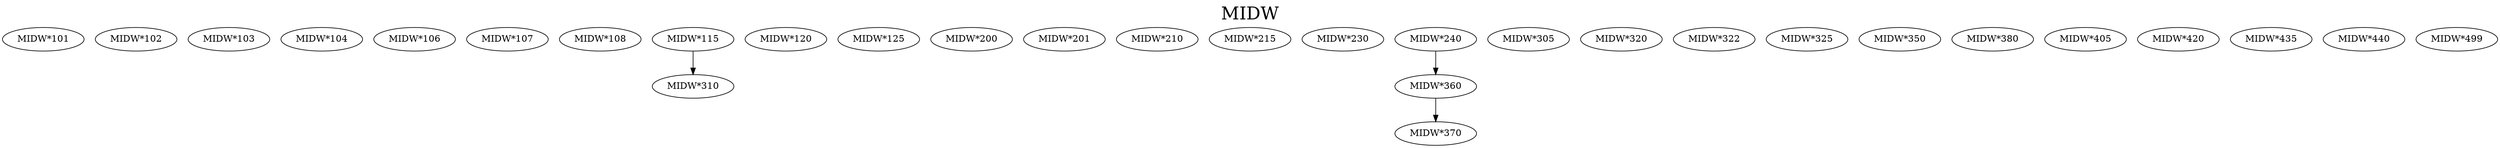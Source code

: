 digraph MIDW {
labelloc = "t";
label = "MIDW"
fontsize = 27;
"MIDW*101"
"MIDW*102"
"MIDW*103"
"MIDW*104"
"MIDW*106"
"MIDW*107"
"MIDW*108"
"MIDW*115"
"MIDW*120"
"MIDW*125"
"MIDW*200"
"MIDW*201"
"MIDW*210"
"MIDW*215"
"MIDW*230"
"MIDW*240"
"MIDW*305"
"MIDW*115" -> "MIDW*310" [style=solid]
"MIDW*320"
"MIDW*322"
"MIDW*325"
"MIDW*350"
"MIDW*240" -> "MIDW*360" [style=solid]
"MIDW*360" -> "MIDW*370" [style=solid]
"MIDW*380"
"MIDW*405"
"MIDW*420"
"MIDW*435"
"MIDW*440"
"MIDW*499"
}
